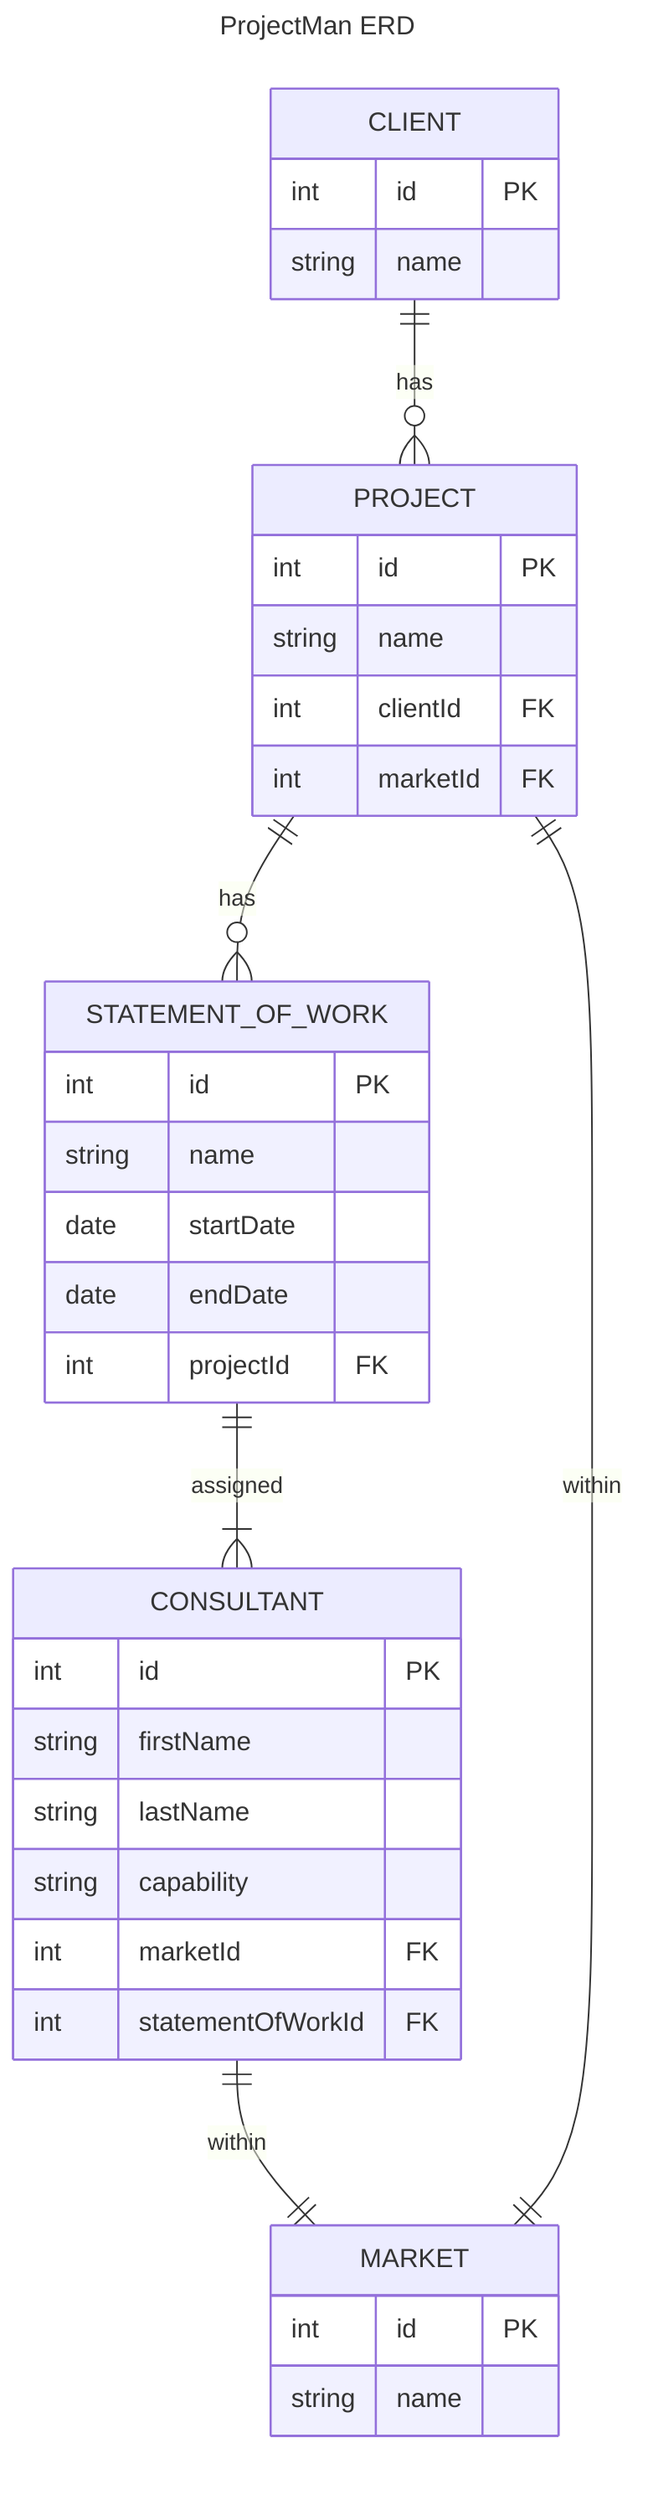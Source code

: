 ---
title: ProjectMan ERD
---
erDiagram
    CLIENT ||--o{ PROJECT : has
    CLIENT {
        int id PK
        string name
    }
    PROJECT {
        int id PK
        string name
        int clientId FK
        int marketId FK
    }
    PROJECT ||--o{ STATEMENT_OF_WORK : has
    STATEMENT_OF_WORK {
        int id PK
        string name
        date startDate
        date endDate
        int projectId FK
    }
    STATEMENT_OF_WORK ||--|{ CONSULTANT : assigned
    CONSULTANT {
        int id PK
        string firstName
        string lastName
        string capability
        int marketId FK
        int statementOfWorkId FK
    }
    CONSULTANT ||--|| MARKET : within
    PROJECT ||--|| MARKET : within
    MARKET {
        int id PK
        string name
    }